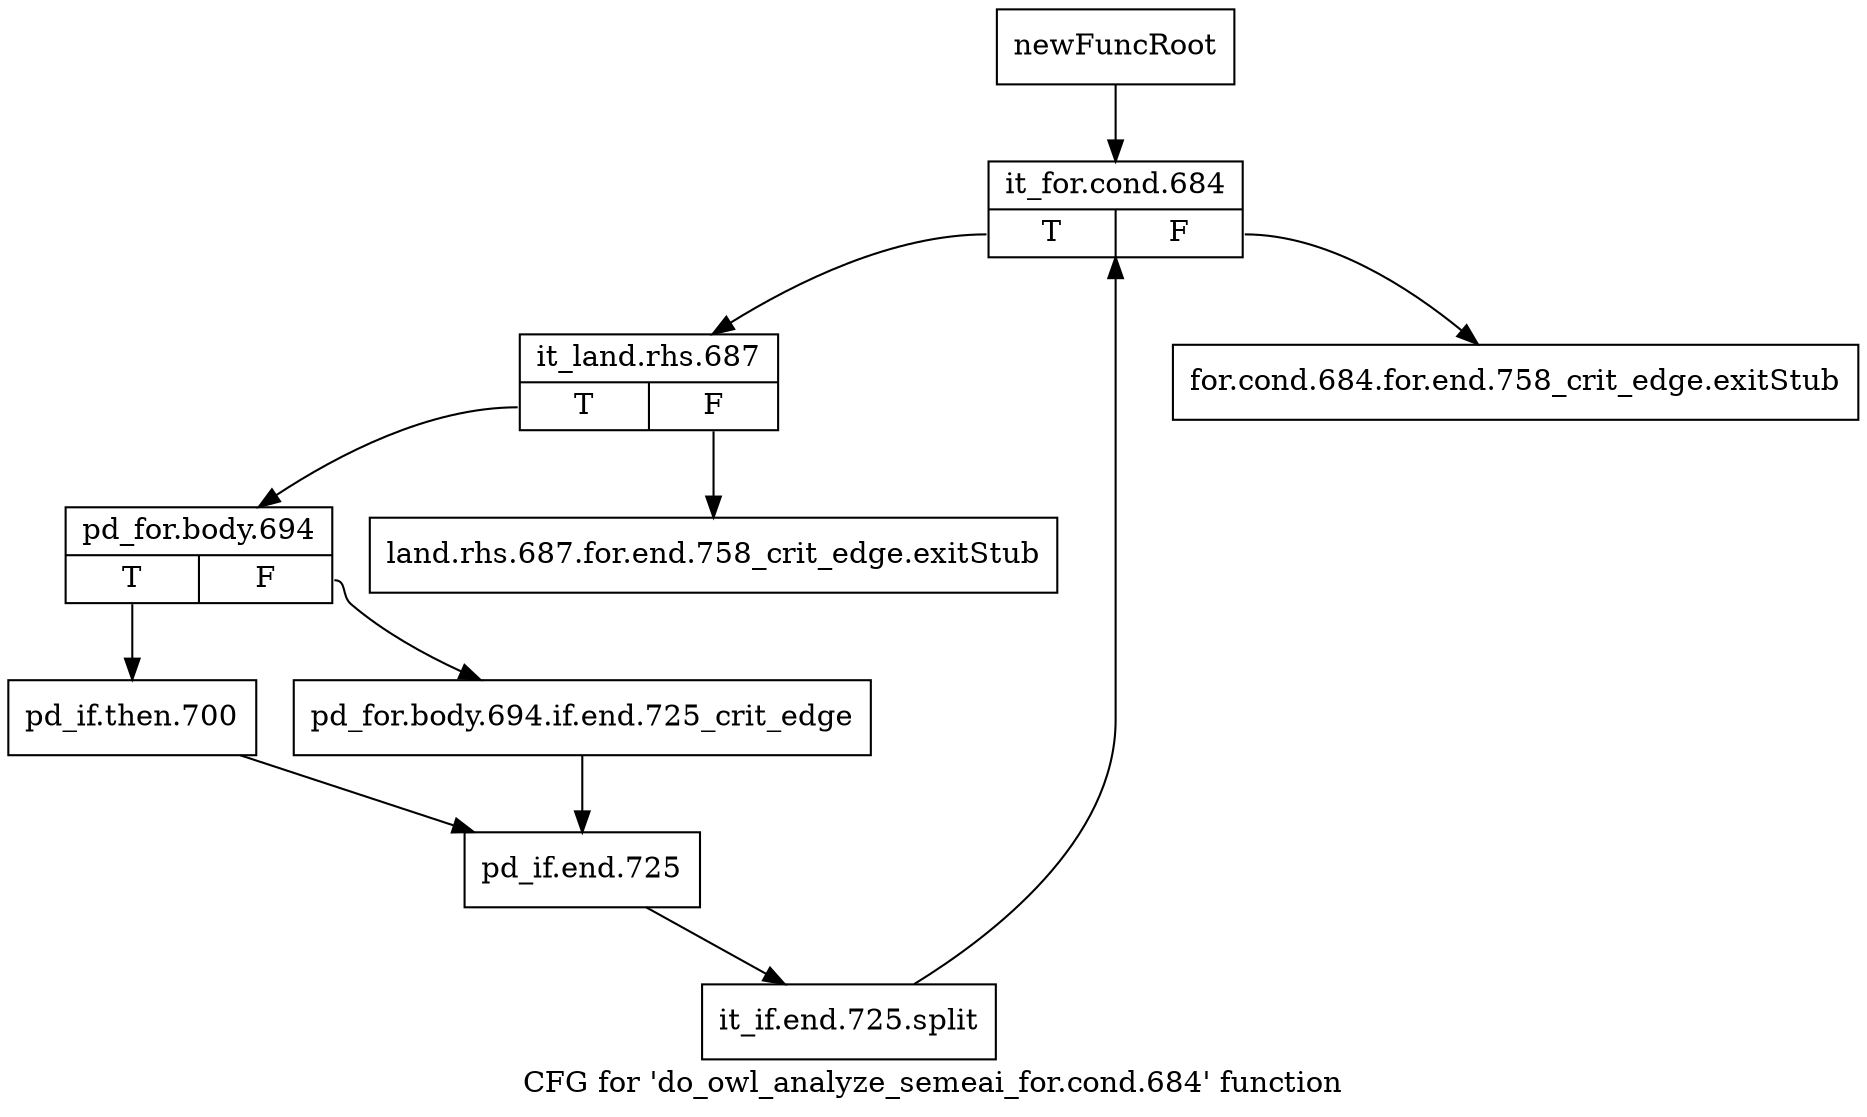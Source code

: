 digraph "CFG for 'do_owl_analyze_semeai_for.cond.684' function" {
	label="CFG for 'do_owl_analyze_semeai_for.cond.684' function";

	Node0x4172310 [shape=record,label="{newFuncRoot}"];
	Node0x4172310 -> Node0x4172400;
	Node0x4172360 [shape=record,label="{for.cond.684.for.end.758_crit_edge.exitStub}"];
	Node0x41723b0 [shape=record,label="{land.rhs.687.for.end.758_crit_edge.exitStub}"];
	Node0x4172400 [shape=record,label="{it_for.cond.684|{<s0>T|<s1>F}}"];
	Node0x4172400:s0 -> Node0x4172450;
	Node0x4172400:s1 -> Node0x4172360;
	Node0x4172450 [shape=record,label="{it_land.rhs.687|{<s0>T|<s1>F}}"];
	Node0x4172450:s0 -> Node0x41724a0;
	Node0x4172450:s1 -> Node0x41723b0;
	Node0x41724a0 [shape=record,label="{pd_for.body.694|{<s0>T|<s1>F}}"];
	Node0x41724a0:s0 -> Node0x4172540;
	Node0x41724a0:s1 -> Node0x41724f0;
	Node0x41724f0 [shape=record,label="{pd_for.body.694.if.end.725_crit_edge}"];
	Node0x41724f0 -> Node0x4172590;
	Node0x4172540 [shape=record,label="{pd_if.then.700}"];
	Node0x4172540 -> Node0x4172590;
	Node0x4172590 [shape=record,label="{pd_if.end.725}"];
	Node0x4172590 -> Node0x5021b30;
	Node0x5021b30 [shape=record,label="{it_if.end.725.split}"];
	Node0x5021b30 -> Node0x4172400;
}
